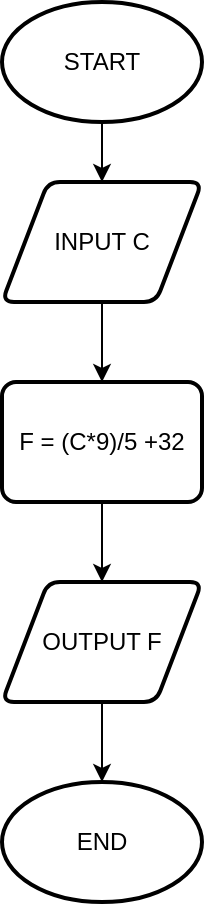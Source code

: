 <mxfile version="20.3.0" type="device"><diagram id="C5RBs43oDa-KdzZeNtuy" name="Page-1"><mxGraphModel dx="1038" dy="737" grid="1" gridSize="10" guides="1" tooltips="1" connect="1" arrows="1" fold="1" page="1" pageScale="1" pageWidth="827" pageHeight="1169" math="0" shadow="0"><root><mxCell id="WIyWlLk6GJQsqaUBKTNV-0"/><mxCell id="WIyWlLk6GJQsqaUBKTNV-1" parent="WIyWlLk6GJQsqaUBKTNV-0"/><mxCell id="v4xXhtHj8Ddq6ryYW5t2-5" style="edgeStyle=orthogonalEdgeStyle;rounded=0;orthogonalLoop=1;jettySize=auto;html=1;entryX=0.5;entryY=0;entryDx=0;entryDy=0;" edge="1" parent="WIyWlLk6GJQsqaUBKTNV-1" source="v4xXhtHj8Ddq6ryYW5t2-0" target="v4xXhtHj8Ddq6ryYW5t2-1"><mxGeometry relative="1" as="geometry"/></mxCell><mxCell id="v4xXhtHj8Ddq6ryYW5t2-0" value="START" style="strokeWidth=2;html=1;shape=mxgraph.flowchart.start_1;whiteSpace=wrap;" vertex="1" parent="WIyWlLk6GJQsqaUBKTNV-1"><mxGeometry x="300" y="220" width="100" height="60" as="geometry"/></mxCell><mxCell id="v4xXhtHj8Ddq6ryYW5t2-6" style="edgeStyle=orthogonalEdgeStyle;rounded=0;orthogonalLoop=1;jettySize=auto;html=1;entryX=0.5;entryY=0;entryDx=0;entryDy=0;" edge="1" parent="WIyWlLk6GJQsqaUBKTNV-1" source="v4xXhtHj8Ddq6ryYW5t2-1" target="v4xXhtHj8Ddq6ryYW5t2-3"><mxGeometry relative="1" as="geometry"/></mxCell><mxCell id="v4xXhtHj8Ddq6ryYW5t2-1" value="INPUT C" style="shape=parallelogram;html=1;strokeWidth=2;perimeter=parallelogramPerimeter;whiteSpace=wrap;rounded=1;arcSize=12;size=0.23;" vertex="1" parent="WIyWlLk6GJQsqaUBKTNV-1"><mxGeometry x="300" y="310" width="100" height="60" as="geometry"/></mxCell><mxCell id="v4xXhtHj8Ddq6ryYW5t2-8" style="edgeStyle=orthogonalEdgeStyle;rounded=0;orthogonalLoop=1;jettySize=auto;html=1;entryX=0.5;entryY=0;entryDx=0;entryDy=0;entryPerimeter=0;" edge="1" parent="WIyWlLk6GJQsqaUBKTNV-1" source="v4xXhtHj8Ddq6ryYW5t2-2" target="v4xXhtHj8Ddq6ryYW5t2-4"><mxGeometry relative="1" as="geometry"/></mxCell><mxCell id="v4xXhtHj8Ddq6ryYW5t2-2" value="OUTPUT F" style="shape=parallelogram;html=1;strokeWidth=2;perimeter=parallelogramPerimeter;whiteSpace=wrap;rounded=1;arcSize=12;size=0.23;" vertex="1" parent="WIyWlLk6GJQsqaUBKTNV-1"><mxGeometry x="300" y="510" width="100" height="60" as="geometry"/></mxCell><mxCell id="v4xXhtHj8Ddq6ryYW5t2-7" style="edgeStyle=orthogonalEdgeStyle;rounded=0;orthogonalLoop=1;jettySize=auto;html=1;entryX=0.5;entryY=0;entryDx=0;entryDy=0;" edge="1" parent="WIyWlLk6GJQsqaUBKTNV-1" source="v4xXhtHj8Ddq6ryYW5t2-3" target="v4xXhtHj8Ddq6ryYW5t2-2"><mxGeometry relative="1" as="geometry"/></mxCell><mxCell id="v4xXhtHj8Ddq6ryYW5t2-3" value="F = (C*9)/5 +32" style="rounded=1;whiteSpace=wrap;html=1;absoluteArcSize=1;arcSize=14;strokeWidth=2;" vertex="1" parent="WIyWlLk6GJQsqaUBKTNV-1"><mxGeometry x="300" y="410" width="100" height="60" as="geometry"/></mxCell><mxCell id="v4xXhtHj8Ddq6ryYW5t2-4" value="END" style="strokeWidth=2;html=1;shape=mxgraph.flowchart.start_1;whiteSpace=wrap;" vertex="1" parent="WIyWlLk6GJQsqaUBKTNV-1"><mxGeometry x="300" y="610" width="100" height="60" as="geometry"/></mxCell></root></mxGraphModel></diagram></mxfile>